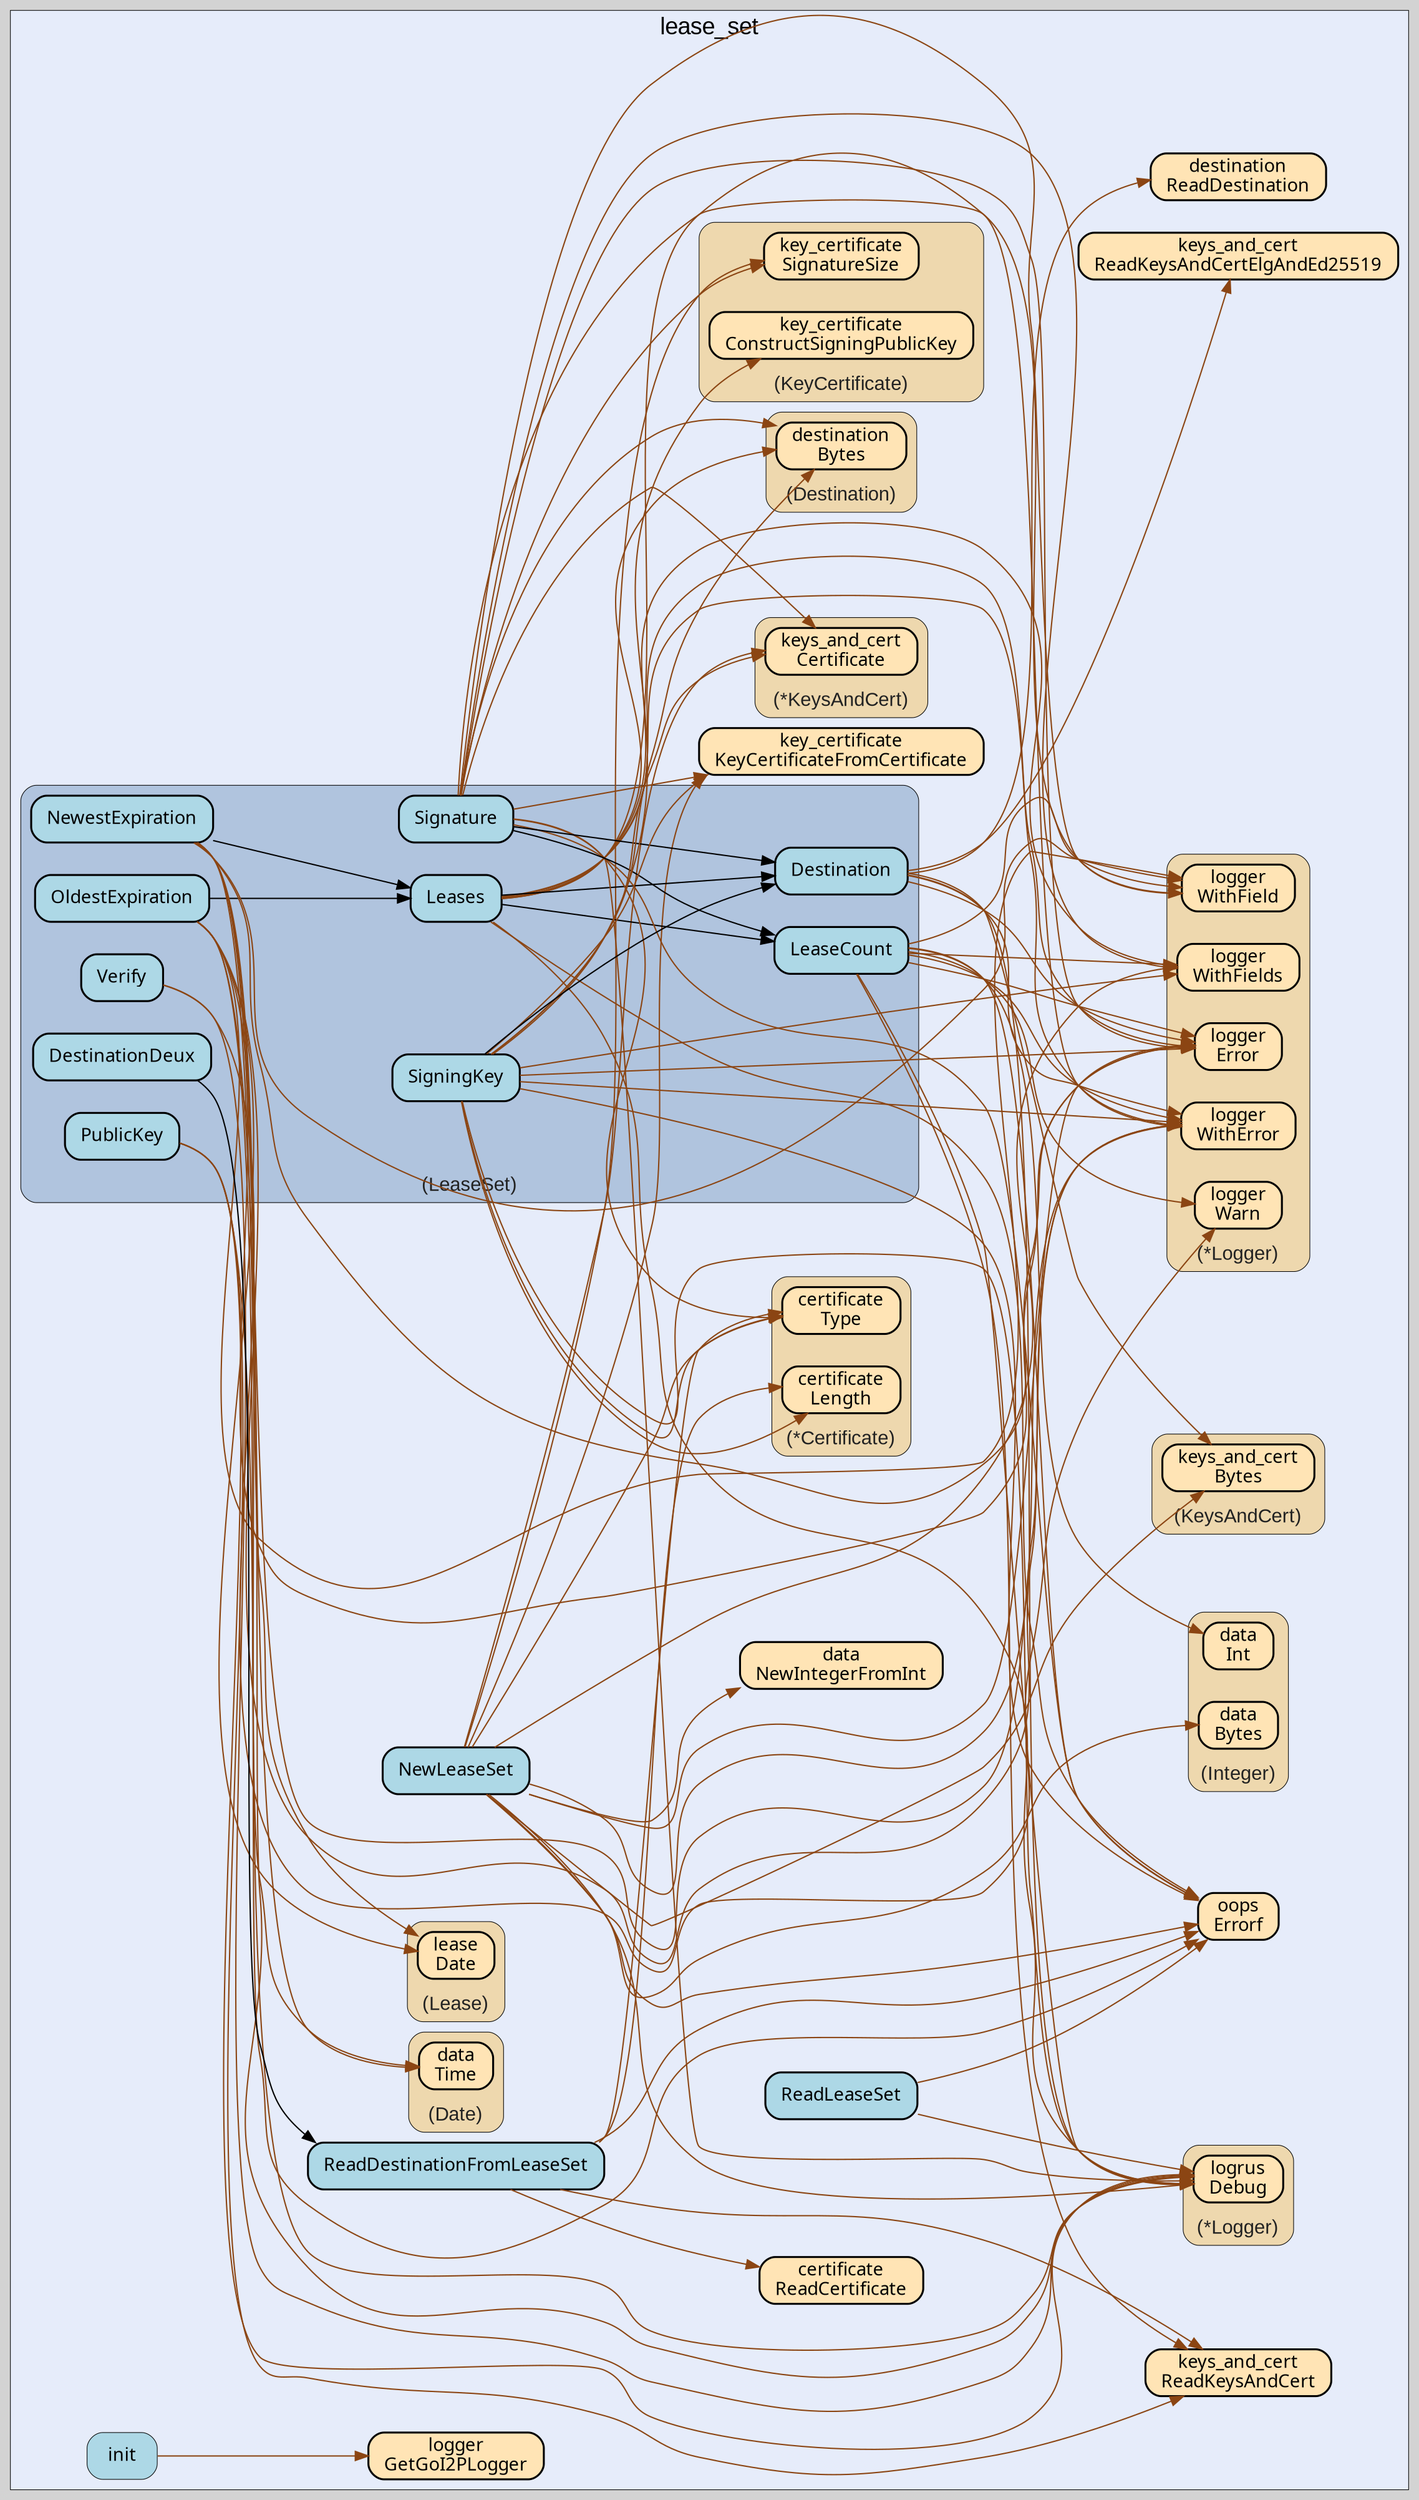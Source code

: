 digraph gocallvis {
    label="";
    labeljust="l";
    fontname="Arial";
    fontsize="14";
    rankdir="LR";
    bgcolor="lightgray";
    style="solid";
    penwidth="0.5";
    pad="0.0";
    nodesep="0.35";

    node [shape="box" style="filled,rounded" fillcolor="honeydew" fontname="Verdana" penwidth="1.0" margin="0.16,0.0"];
    edge [minlen="2"]

    subgraph "cluster_focus" {
        fontsize="18";
bgcolor="#e6ecfa";
label="lease_set";
labelloc="t";
labeljust="c";
        
        "github.com/go-i2p/common/keys_and_cert.ReadKeysAndCertElgAndEd25519" [ fillcolor="moccasin" label="keys_and_cert\nReadKeysAndCertElgAndEd25519" penwidth="1.5" tooltip="github.com/go-i2p/common/keys_and_cert.ReadKeysAndCertElgAndEd25519 | defined in keys_and_cert_struct.go:265" ]
        "github.com/go-i2p/common/destination.ReadDestination" [ penwidth="1.5" tooltip="github.com/go-i2p/common/destination.ReadDestination | defined in destination_struct.go:37" fillcolor="moccasin" label="destination\nReadDestination" ]
        "github.com/go-i2p/common/keys_and_cert.ReadKeysAndCert" [ fillcolor="moccasin" label="keys_and_cert\nReadKeysAndCert" penwidth="1.5" tooltip="github.com/go-i2p/common/keys_and_cert.ReadKeysAndCert | defined in keys_and_cert_struct.go:201" ]
        "github.com/samber/oops.Errorf" [ fillcolor="moccasin" label="oops\nErrorf" penwidth="1.5" tooltip="github.com/samber/oops.Errorf | defined in oops.go:34" ]
        "github.com/go-i2p/common/lease_set.ReadLeaseSet" [ fillcolor="lightblue" label="ReadLeaseSet" penwidth="1.5" tooltip="github.com/go-i2p/common/lease_set.ReadLeaseSet | defined in utils.go:67\nat utils.go:68: calling [(*github.com/sirupsen/logrus.Logger).Debug]\nat utils.go:71: calling [github.com/samber/oops.Errorf]" ]
        "github.com/go-i2p/common/lease_set.ReadDestinationFromLeaseSet" [ penwidth="1.5" tooltip="github.com/go-i2p/common/lease_set.ReadDestinationFromLeaseSet | defined in utils.go:15\nat utils.go:37: calling [(*github.com/go-i2p/common/certificate.Certificate).Type]\nat utils.go:50: calling [github.com/go-i2p/common/keys_and_cert.ReadKeysAndCert]\nat utils.go:27: calling [github.com/go-i2p/common/certificate.ReadCertificate]\nat utils.go:19: calling [github.com/samber/oops.Errorf]\nat utils.go:43: calling [github.com/samber/oops.Errorf]\nat utils.go:33: calling [(*github.com/go-i2p/common/certificate.Certificate).Length]\nat utils.go:38: calling [(*github.com/go-i2p/common/certificate.Certificate).Length]" fillcolor="lightblue" label="ReadDestinationFromLeaseSet" ]
        "github.com/go-i2p/common/certificate.ReadCertificate" [ penwidth="1.5" tooltip="github.com/go-i2p/common/certificate.ReadCertificate | defined in certificate.go:28" fillcolor="moccasin" label="certificate\nReadCertificate" ]
        "github.com/go-i2p/common/key_certificate.KeyCertificateFromCertificate" [ tooltip="github.com/go-i2p/common/key_certificate.KeyCertificateFromCertificate | defined in key_certificate_struct.go:97" fillcolor="moccasin" label="key_certificate\nKeyCertificateFromCertificate" penwidth="1.5" ]
        "github.com/go-i2p/common/lease_set.init" [ fillcolor="lightblue" label="init" penwidth="0.5" tooltip="github.com/go-i2p/common/lease_set.init | defined in .:0\nat lease_set.go:24: calling [github.com/go-i2p/logger.GetGoI2PLogger]" ]
        "github.com/go-i2p/logger.GetGoI2PLogger" [ fillcolor="moccasin" label="logger\nGetGoI2PLogger" penwidth="1.5" tooltip="github.com/go-i2p/logger.GetGoI2PLogger | defined in log.go:120" ]
        "github.com/go-i2p/common/lease_set.NewLeaseSet" [ fillcolor="lightblue" label="NewLeaseSet" penwidth="1.5" tooltip="github.com/go-i2p/common/lease_set.NewLeaseSet | defined in lease_set.go:28\nat lease_set.go:49: calling [(*github.com/go-i2p/common/keys_and_cert.KeysAndCert).Certificate]\nat lease_set.go:52: calling [github.com/go-i2p/common/key_certificate.KeyCertificateFromCertificate]\nat lease_set.go:80: calling [github.com/go-i2p/common/data.NewIntegerFromInt]\nat lease_set.go:54: calling [(*github.com/go-i2p/logger.Logger).Error]\nat lease_set.go:82: calling [(*github.com/go-i2p/logger.Logger).Error]\nat lease_set.go:95: calling [(*github.com/go-i2p/logger.Logger).Error]\nat lease_set.go:101: calling [(*github.com/go-i2p/logger.Logger).Error]\nat lease_set.go:37: calling [(github.com/go-i2p/common/keys_and_cert.KeysAndCert).Bytes]\nat lease_set.go:71: calling [(github.com/go-i2p/common/keys_and_cert.KeysAndCert).Bytes]\nat lease_set.go:109: calling [(github.com/go-i2p/common/keys_and_cert.KeysAndCert).Bytes]\nat lease_set.go:56: calling [(github.com/go-i2p/common/key_certificate.KeyCertificate).SignatureSize]\nat lease_set.go:54: calling [(*github.com/go-i2p/logger.Logger).WithError]\nat lease_set.go:82: calling [(*github.com/go-i2p/logger.Logger).WithError]\nat lease_set.go:95: calling [(*github.com/go-i2p/logger.Logger).WithError]\nat lease_set.go:101: calling [(*github.com/go-i2p/logger.Logger).WithError]\nat lease_set.go:85: calling [(github.com/go-i2p/common/data.Integer).Bytes]\nat lease_set.go:108: calling [(*github.com/go-i2p/logger.Logger).WithFields]\nat lease_set.go:50: calling [(*github.com/go-i2p/common/certificate.Certificate).Type]\nat lease_set.go:38: calling [github.com/samber/oops.Errorf]\nat lease_set.go:42: calling [github.com/samber/oops.Errorf]\nat lease_set.go:46: calling [github.com/samber/oops.Errorf]\nat lease_set.go:58: calling [github.com/samber/oops.Errorf]\nat lease_set.go:64: calling [github.com/samber/oops.Errorf]\nat lease_set.go:35: calling [(*github.com/sirupsen/logrus.Logger).Debug]\nat lease_set.go:114: calling [(*github.com/sirupsen/logrus.Logger).Debug]" ]
        "github.com/go-i2p/common/data.NewIntegerFromInt" [ fillcolor="moccasin" label="data\nNewIntegerFromInt" penwidth="1.5" tooltip="github.com/go-i2p/common/data.NewIntegerFromInt | defined in integer.go:54" ]
        
        subgraph "cluster_*github.com/go-i2p/common/certificate.Certificate" {
        style="rounded,filled";
fillcolor="wheat2";
label="(*Certificate)";
tooltip="type: *github.com/go-i2p/common/certificate.Certificate";
penwidth="0.5";
fontsize="15";
fontcolor="#222222";
labelloc="b";
        
        "(*github.com/go-i2p/common/certificate.Certificate).Length" [ label="certificate\nLength" penwidth="1.5" tooltip="(*github.com/go-i2p/common/certificate.Certificate).Length | defined in certificate_struct.go:168" fillcolor="moccasin" ]
        "(*github.com/go-i2p/common/certificate.Certificate).Type" [ penwidth="1.5" tooltip="(*github.com/go-i2p/common/certificate.Certificate).Type | defined in certificate_struct.go:159" fillcolor="moccasin" label="certificate\nType" ]
        
    }

        subgraph "cluster_*github.com/go-i2p/common/keys_and_cert.KeysAndCert" {
        fillcolor="wheat2";
label="(*KeysAndCert)";
tooltip="type: *github.com/go-i2p/common/keys_and_cert.KeysAndCert";
penwidth="0.5";
fontsize="15";
fontcolor="#222222";
labelloc="b";
style="rounded,filled";
        
        "(*github.com/go-i2p/common/keys_and_cert.KeysAndCert).Certificate" [ fillcolor="moccasin" label="keys_and_cert\nCertificate" penwidth="1.5" tooltip="(*github.com/go-i2p/common/keys_and_cert.KeysAndCert).Certificate | defined in keys_and_cert_struct.go:195" ]
        
    }

        subgraph "cluster_*github.com/go-i2p/logger.Logger" {
        penwidth="0.5";
fontsize="15";
fontcolor="#222222";
labelloc="b";
style="rounded,filled";
fillcolor="wheat2";
label="(*Logger)";
tooltip="type: *github.com/go-i2p/logger.Logger";
        
        "(*github.com/go-i2p/logger.Logger).WithError" [ fillcolor="moccasin" label="logger\nWithError" penwidth="1.5" tooltip="(*github.com/go-i2p/logger.Logger).WithError | defined in log.go:66" ]
        "(*github.com/go-i2p/logger.Logger).Error" [ fillcolor="moccasin" label="logger\nError" penwidth="1.5" tooltip="(*github.com/go-i2p/logger.Logger).Error | defined in log.go:42" ]
        "(*github.com/go-i2p/logger.Logger).WithFields" [ fillcolor="moccasin" label="logger\nWithFields" penwidth="1.5" tooltip="(*github.com/go-i2p/logger.Logger).WithFields | defined in log.go:60" ]
        "(*github.com/go-i2p/logger.Logger).Warn" [ penwidth="1.5" tooltip="(*github.com/go-i2p/logger.Logger).Warn | defined in log.go:30" fillcolor="moccasin" label="logger\nWarn" ]
        "(*github.com/go-i2p/logger.Logger).WithField" [ fillcolor="moccasin" label="logger\nWithField" penwidth="1.5" tooltip="(*github.com/go-i2p/logger.Logger).WithField | defined in log.go:54" ]
        
    }

        subgraph "cluster_*github.com/sirupsen/logrus.Logger" {
        fillcolor="wheat2";
label="(*Logger)";
tooltip="type: *github.com/sirupsen/logrus.Logger";
penwidth="0.5";
fontsize="15";
fontcolor="#222222";
labelloc="b";
style="rounded,filled";
        
        "(*github.com/sirupsen/logrus.Logger).Debug" [ fillcolor="moccasin" label="logrus\nDebug" penwidth="1.5" tooltip="(*github.com/sirupsen/logrus.Logger).Debug | defined in logger.go:221" ]
        
    }

        subgraph "cluster_github.com/go-i2p/common/data.Date" {
        tooltip="type: github.com/go-i2p/common/data.Date";
penwidth="0.5";
fontsize="15";
fontcolor="#222222";
labelloc="b";
style="rounded,filled";
fillcolor="wheat2";
label="(Date)";
        
        "(github.com/go-i2p/common/data.Date).Time" [ fillcolor="moccasin" label="data\nTime" penwidth="1.5" tooltip="(github.com/go-i2p/common/data.Date).Time | defined in date.go:41" ]
        
    }

        subgraph "cluster_github.com/go-i2p/common/data.Integer" {
        fontcolor="#222222";
labelloc="b";
style="rounded,filled";
fillcolor="wheat2";
label="(Integer)";
tooltip="type: github.com/go-i2p/common/data.Integer";
penwidth="0.5";
fontsize="15";
        
        "(github.com/go-i2p/common/data.Integer).Int" [ penwidth="1.5" tooltip="(github.com/go-i2p/common/data.Integer).Int | defined in integer.go:31" fillcolor="moccasin" label="data\nInt" ]
        "(github.com/go-i2p/common/data.Integer).Bytes" [ fillcolor="moccasin" label="data\nBytes" penwidth="1.5" tooltip="(github.com/go-i2p/common/data.Integer).Bytes | defined in integer.go:26" ]
        
    }

        subgraph "cluster_github.com/go-i2p/common/destination.Destination" {
        fontsize="15";
fontcolor="#222222";
labelloc="b";
style="rounded,filled";
fillcolor="wheat2";
label="(Destination)";
tooltip="type: github.com/go-i2p/common/destination.Destination";
penwidth="0.5";
        
        "(github.com/go-i2p/common/destination.Destination).Bytes" [ fillcolor="moccasin" label="destination\nBytes" penwidth="1.5" tooltip="(github.com/go-i2p/common/destination.Destination).Bytes | defined in destination_struct.go:56" ]
        
    }

        subgraph "cluster_github.com/go-i2p/common/key_certificate.KeyCertificate" {
        fontcolor="#222222";
labelloc="b";
style="rounded,filled";
fillcolor="wheat2";
label="(KeyCertificate)";
tooltip="type: github.com/go-i2p/common/key_certificate.KeyCertificate";
penwidth="0.5";
fontsize="15";
        
        "(github.com/go-i2p/common/key_certificate.KeyCertificate).SignatureSize" [ fillcolor="moccasin" label="key_certificate\nSignatureSize" penwidth="1.5" tooltip="(github.com/go-i2p/common/key_certificate.KeyCertificate).SignatureSize | defined in key_certificate_struct.go:322" ]
        "(github.com/go-i2p/common/key_certificate.KeyCertificate).ConstructSigningPublicKey" [ label="key_certificate\nConstructSigningPublicKey" penwidth="1.5" tooltip="(github.com/go-i2p/common/key_certificate.KeyCertificate).ConstructSigningPublicKey | defined in key_certificate_struct.go:237" fillcolor="moccasin" ]
        
    }

        subgraph "cluster_github.com/go-i2p/common/keys_and_cert.KeysAndCert" {
        tooltip="type: github.com/go-i2p/common/keys_and_cert.KeysAndCert";
penwidth="0.5";
fontsize="15";
fontcolor="#222222";
labelloc="b";
style="rounded,filled";
fillcolor="wheat2";
label="(KeysAndCert)";
        
        "(github.com/go-i2p/common/keys_and_cert.KeysAndCert).Bytes" [ fillcolor="moccasin" label="keys_and_cert\nBytes" penwidth="1.5" tooltip="(github.com/go-i2p/common/keys_and_cert.KeysAndCert).Bytes | defined in keys_and_cert_struct.go:146" ]
        
    }

        subgraph "cluster_github.com/go-i2p/common/lease.Lease" {
        fontsize="15";
fontcolor="#222222";
labelloc="b";
style="rounded,filled";
fillcolor="wheat2";
label="(Lease)";
tooltip="type: github.com/go-i2p/common/lease.Lease";
penwidth="0.5";
        
        "(github.com/go-i2p/common/lease.Lease).Date" [ tooltip="(github.com/go-i2p/common/lease.Lease).Date | defined in lease_struct.go:97" fillcolor="moccasin" label="lease\nDate" penwidth="1.5" ]
        
    }

        subgraph "cluster_github.com/go-i2p/common/lease_set.LeaseSet" {
        penwidth="0.5";
label="(LeaseSet)";
tooltip="type: github.com/go-i2p/common/lease_set.LeaseSet";
fontsize="15";
fontcolor="#222222";
labelloc="b";
style="rounded,filled";
fillcolor="lightsteelblue";
        
        "(github.com/go-i2p/common/lease_set.LeaseSet).OldestExpiration" [ fillcolor="lightblue" label="OldestExpiration" penwidth="1.5" tooltip="(github.com/go-i2p/common/lease_set.LeaseSet).OldestExpiration | defined in lease_set.go:412\nat lease_set.go:416: calling [(*github.com/go-i2p/logger.Logger).WithError]\nat lease_set.go:422: calling [(github.com/go-i2p/common/data.Date).Time]\nat lease_set.go:422: calling [(github.com/go-i2p/common/data.Date).Time]\nat lease_set.go:426: calling [(github.com/go-i2p/common/data.Date).Time]\nat lease_set.go:413: calling [(*github.com/sirupsen/logrus.Logger).Debug]\nat lease_set.go:426: calling [(*github.com/sirupsen/logrus.Logger).Debug]\nat lease_set.go:421: calling [(github.com/go-i2p/common/lease.Lease).Date]\nat lease_set.go:426: calling [(*github.com/go-i2p/logger.Logger).WithField]\nat lease_set.go:416: calling [(*github.com/go-i2p/logger.Logger).Error]\nat lease_set.go:414: calling [(github.com/go-i2p/common/lease_set.LeaseSet).Leases]" ]
        "(github.com/go-i2p/common/lease_set.LeaseSet).Leases" [ label="Leases" penwidth="1.5" tooltip="(github.com/go-i2p/common/lease_set.LeaseSet).Leases | defined in lease_set.go:284\nat lease_set.go:288: calling [(*github.com/go-i2p/logger.Logger).WithError]\nat lease_set.go:294: calling [(*github.com/go-i2p/logger.Logger).WithError]\nat lease_set.go:292: calling [(github.com/go-i2p/common/lease_set.LeaseSet).LeaseCount]\nat lease_set.go:308: calling [github.com/samber/oops.Errorf]\nat lease_set.go:285: calling [(*github.com/sirupsen/logrus.Logger).Debug]\nat lease_set.go:315: calling [(*github.com/sirupsen/logrus.Logger).Debug]\nat lease_set.go:288: calling [(*github.com/go-i2p/logger.Logger).Error]\nat lease_set.go:294: calling [(*github.com/go-i2p/logger.Logger).Error]\nat lease_set.go:307: calling [(*github.com/go-i2p/logger.Logger).Error]\nat lease_set.go:315: calling [(*github.com/go-i2p/logger.Logger).WithField]\nat lease_set.go:302: calling [(*github.com/go-i2p/logger.Logger).WithFields]\nat lease_set.go:286: calling [(github.com/go-i2p/common/lease_set.LeaseSet).Destination]\nat lease_set.go:291: calling [(github.com/go-i2p/common/destination.Destination).Bytes]" fillcolor="lightblue" ]
        "(github.com/go-i2p/common/lease_set.LeaseSet).Destination" [ fillcolor="lightblue" label="Destination" penwidth="1.5" tooltip="(github.com/go-i2p/common/lease_set.LeaseSet).Destination | defined in lease_set.go:127\nat lease_set.go:130: calling [(*github.com/go-i2p/logger.Logger).Error]\nat lease_set.go:135: calling [(*github.com/go-i2p/logger.Logger).Error]\nat lease_set.go:133: calling [github.com/go-i2p/common/destination.ReadDestination]\nat lease_set.go:128: calling [github.com/go-i2p/common/keys_and_cert.ReadKeysAndCertElgAndEd25519]\nat lease_set.go:133: calling [(github.com/go-i2p/common/keys_and_cert.KeysAndCert).Bytes]\nat lease_set.go:137: calling [(*github.com/sirupsen/logrus.Logger).Debug]\nat lease_set.go:130: calling [(*github.com/go-i2p/logger.Logger).WithError]\nat lease_set.go:135: calling [(*github.com/go-i2p/logger.Logger).WithError]" ]
        "(github.com/go-i2p/common/lease_set.LeaseSet).LeaseCount" [ penwidth="1.5" tooltip="(github.com/go-i2p/common/lease_set.LeaseSet).LeaseCount | defined in lease_set.go:248\nat lease_set.go:252: calling [(*github.com/go-i2p/logger.Logger).Error]\nat lease_set.go:262: calling [(*github.com/go-i2p/logger.Logger).Error]\nat lease_set.go:250: calling [github.com/go-i2p/common/keys_and_cert.ReadKeysAndCert]\nat lease_set.go:263: calling [github.com/samber/oops.Errorf]\nat lease_set.go:274: calling [github.com/samber/oops.Errorf]\nat lease_set.go:276: calling [(*github.com/go-i2p/logger.Logger).WithField]\nat lease_set.go:273: calling [(*github.com/go-i2p/logger.Logger).Warn]\nat lease_set.go:257: calling [(*github.com/go-i2p/logger.Logger).WithFields]\nat lease_set.go:269: calling [(*github.com/go-i2p/logger.Logger).WithFields]\nat lease_set.go:249: calling [(*github.com/sirupsen/logrus.Logger).Debug]\nat lease_set.go:276: calling [(*github.com/sirupsen/logrus.Logger).Debug]\nat lease_set.go:267: calling [(github.com/go-i2p/common/data.Integer).Int]\nat lease_set.go:252: calling [(*github.com/go-i2p/logger.Logger).WithError]" fillcolor="lightblue" label="LeaseCount" ]
        "(github.com/go-i2p/common/lease_set.LeaseSet).Verify" [ label="Verify" penwidth="1.5" tooltip="(github.com/go-i2p/common/lease_set.LeaseSet).Verify | defined in lease_set.go:369\nat lease_set.go:384: calling [(*github.com/go-i2p/logger.Logger).Warn]\nat lease_set.go:370: calling [(*github.com/sirupsen/logrus.Logger).Debug]" fillcolor="lightblue" ]
        "(github.com/go-i2p/common/lease_set.LeaseSet).NewestExpiration" [ fillcolor="lightblue" label="NewestExpiration" penwidth="1.5" tooltip="(github.com/go-i2p/common/lease_set.LeaseSet).NewestExpiration | defined in lease_set.go:391\nat lease_set.go:395: calling [(*github.com/go-i2p/logger.Logger).WithError]\nat lease_set.go:395: calling [(*github.com/go-i2p/logger.Logger).Error]\nat lease_set.go:401: calling [(github.com/go-i2p/common/data.Date).Time]\nat lease_set.go:401: calling [(github.com/go-i2p/common/data.Date).Time]\nat lease_set.go:405: calling [(github.com/go-i2p/common/data.Date).Time]\nat lease_set.go:405: calling [(*github.com/go-i2p/logger.Logger).WithField]\nat lease_set.go:392: calling [(*github.com/sirupsen/logrus.Logger).Debug]\nat lease_set.go:405: calling [(*github.com/sirupsen/logrus.Logger).Debug]\nat lease_set.go:393: calling [(github.com/go-i2p/common/lease_set.LeaseSet).Leases]\nat lease_set.go:400: calling [(github.com/go-i2p/common/lease.Lease).Date]" ]
        "(github.com/go-i2p/common/lease_set.LeaseSet).Signature" [ fillcolor="lightblue" label="Signature" penwidth="1.5" tooltip="(github.com/go-i2p/common/lease_set.LeaseSet).Signature | defined in lease_set.go:322\nat lease_set.go:363: calling [(*github.com/go-i2p/logger.Logger).WithField]\nat lease_set.go:339: calling [(*github.com/go-i2p/common/keys_and_cert.KeysAndCert).Certificate]\nat lease_set.go:326: calling [(*github.com/go-i2p/logger.Logger).WithError]\nat lease_set.go:331: calling [(*github.com/go-i2p/logger.Logger).WithError]\nat lease_set.go:345: calling [(*github.com/go-i2p/logger.Logger).WithError]\nat lease_set.go:329: calling [(github.com/go-i2p/common/lease_set.LeaseSet).LeaseCount]\nat lease_set.go:340: calling [(*github.com/go-i2p/common/certificate.Certificate).Type]\nat lease_set.go:343: calling [github.com/go-i2p/common/key_certificate.KeyCertificateFromCertificate]\nat lease_set.go:326: calling [(*github.com/go-i2p/logger.Logger).Error]\nat lease_set.go:331: calling [(*github.com/go-i2p/logger.Logger).Error]\nat lease_set.go:345: calling [(*github.com/go-i2p/logger.Logger).Error]\nat lease_set.go:358: calling [(*github.com/go-i2p/logger.Logger).Error]\nat lease_set.go:347: calling [(github.com/go-i2p/common/key_certificate.KeyCertificate).SignatureSize]\nat lease_set.go:353: calling [(*github.com/go-i2p/logger.Logger).WithFields]\nat lease_set.go:359: calling [github.com/samber/oops.Errorf]\nat lease_set.go:334: calling [(github.com/go-i2p/common/destination.Destination).Bytes]\nat lease_set.go:324: calling [(github.com/go-i2p/common/lease_set.LeaseSet).Destination]\nat lease_set.go:323: calling [(*github.com/sirupsen/logrus.Logger).Debug]\nat lease_set.go:363: calling [(*github.com/sirupsen/logrus.Logger).Debug]" ]
        "(github.com/go-i2p/common/lease_set.LeaseSet).PublicKey" [ fillcolor="lightblue" label="PublicKey" penwidth="1.5" tooltip="(github.com/go-i2p/common/lease_set.LeaseSet).PublicKey | defined in lease_set.go:166\nat lease_set.go:170: calling [github.com/samber/oops.Errorf]\nat lease_set.go:167: calling [github.com/go-i2p/common/keys_and_cert.ReadKeysAndCert]\nat lease_set.go:175: calling [(*github.com/sirupsen/logrus.Logger).Debug]" ]
        "(github.com/go-i2p/common/lease_set.LeaseSet).DestinationDeux" [ fillcolor="lightblue" label="DestinationDeux" penwidth="1.5" tooltip="(github.com/go-i2p/common/lease_set.LeaseSet).DestinationDeux | defined in lease_set.go:144\nat lease_set.go:150: calling [github.com/go-i2p/common/lease_set.ReadDestinationFromLeaseSet]" ]
        "(github.com/go-i2p/common/lease_set.LeaseSet).SigningKey" [ penwidth="1.5" tooltip="(github.com/go-i2p/common/lease_set.LeaseSet).SigningKey | defined in lease_set.go:182\nat lease_set.go:184: calling [(github.com/go-i2p/common/lease_set.LeaseSet).Destination]\nat lease_set.go:190: calling [(*github.com/go-i2p/common/keys_and_cert.KeysAndCert).Certificate]\nat lease_set.go:216: calling [(*github.com/go-i2p/common/certificate.Certificate).Type]\nat lease_set.go:191: calling [(*github.com/go-i2p/common/certificate.Certificate).Length]\nat lease_set.go:186: calling [(*github.com/go-i2p/logger.Logger).Error]\nat lease_set.go:193: calling [(*github.com/go-i2p/logger.Logger).Error]\nat lease_set.go:203: calling [(*github.com/go-i2p/logger.Logger).Error]\nat lease_set.go:223: calling [(*github.com/go-i2p/logger.Logger).Error]\nat lease_set.go:229: calling [(*github.com/go-i2p/logger.Logger).Error]\nat lease_set.go:225: calling [(github.com/go-i2p/common/key_certificate.KeyCertificate).ConstructSigningPublicKey]\nat lease_set.go:204: calling [github.com/samber/oops.Errorf]\nat lease_set.go:189: calling [(github.com/go-i2p/common/destination.Destination).Bytes]\nat lease_set.go:221: calling [github.com/go-i2p/common/key_certificate.KeyCertificateFromCertificate]\nat lease_set.go:198: calling [(*github.com/go-i2p/logger.Logger).WithFields]\nat lease_set.go:183: calling [(*github.com/sirupsen/logrus.Logger).Debug]\nat lease_set.go:213: calling [(*github.com/sirupsen/logrus.Logger).Debug]\nat lease_set.go:239: calling [(*github.com/sirupsen/logrus.Logger).Debug]\nat lease_set.go:231: calling [(*github.com/sirupsen/logrus.Logger).Debug]\nat lease_set.go:186: calling [(*github.com/go-i2p/logger.Logger).WithError]\nat lease_set.go:193: calling [(*github.com/go-i2p/logger.Logger).WithError]\nat lease_set.go:223: calling [(*github.com/go-i2p/logger.Logger).WithError]\nat lease_set.go:229: calling [(*github.com/go-i2p/logger.Logger).WithError]" fillcolor="lightblue" label="SigningKey" ]
        
    }

    }

    "(github.com/go-i2p/common/lease_set.LeaseSet).OldestExpiration" -> "(*github.com/go-i2p/logger.Logger).WithError" [ color="saddlebrown" tooltip="at lease_set.go:416: calling [(*github.com/go-i2p/logger.Logger).WithError]" ]
    "(github.com/go-i2p/common/lease_set.LeaseSet).OldestExpiration" -> "(github.com/go-i2p/common/data.Date).Time" [ color="saddlebrown" tooltip="at lease_set.go:422: calling [(github.com/go-i2p/common/data.Date).Time]\nat lease_set.go:422: calling [(github.com/go-i2p/common/data.Date).Time]\nat lease_set.go:426: calling [(github.com/go-i2p/common/data.Date).Time]" ]
    "(github.com/go-i2p/common/lease_set.LeaseSet).SigningKey" -> "(github.com/go-i2p/common/lease_set.LeaseSet).Destination" [ tooltip="at lease_set.go:184: calling [(github.com/go-i2p/common/lease_set.LeaseSet).Destination]" ]
    "github.com/go-i2p/common/lease_set.NewLeaseSet" -> "(*github.com/go-i2p/common/keys_and_cert.KeysAndCert).Certificate" [ color="saddlebrown" tooltip="at lease_set.go:49: calling [(*github.com/go-i2p/common/keys_and_cert.KeysAndCert).Certificate]" ]
    "(github.com/go-i2p/common/lease_set.LeaseSet).Signature" -> "(*github.com/go-i2p/logger.Logger).WithField" [ color="saddlebrown" tooltip="at lease_set.go:363: calling [(*github.com/go-i2p/logger.Logger).WithField]" ]
    "(github.com/go-i2p/common/lease_set.LeaseSet).SigningKey" -> "(*github.com/go-i2p/common/keys_and_cert.KeysAndCert).Certificate" [ color="saddlebrown" tooltip="at lease_set.go:190: calling [(*github.com/go-i2p/common/keys_and_cert.KeysAndCert).Certificate]" ]
    "(github.com/go-i2p/common/lease_set.LeaseSet).SigningKey" -> "(*github.com/go-i2p/common/certificate.Certificate).Type" [ color="saddlebrown" tooltip="at lease_set.go:216: calling [(*github.com/go-i2p/common/certificate.Certificate).Type]" ]
    "github.com/go-i2p/common/lease_set.NewLeaseSet" -> "github.com/go-i2p/common/key_certificate.KeyCertificateFromCertificate" [ color="saddlebrown" tooltip="at lease_set.go:52: calling [github.com/go-i2p/common/key_certificate.KeyCertificateFromCertificate]" ]
    "(github.com/go-i2p/common/lease_set.LeaseSet).OldestExpiration" -> "(*github.com/sirupsen/logrus.Logger).Debug" [ color="saddlebrown" tooltip="at lease_set.go:413: calling [(*github.com/sirupsen/logrus.Logger).Debug]\nat lease_set.go:426: calling [(*github.com/sirupsen/logrus.Logger).Debug]" ]
    "(github.com/go-i2p/common/lease_set.LeaseSet).Destination" -> "(*github.com/go-i2p/logger.Logger).Error" [ color="saddlebrown" tooltip="at lease_set.go:130: calling [(*github.com/go-i2p/logger.Logger).Error]\nat lease_set.go:135: calling [(*github.com/go-i2p/logger.Logger).Error]" ]
    "(github.com/go-i2p/common/lease_set.LeaseSet).Leases" -> "(*github.com/go-i2p/logger.Logger).WithError" [ color="saddlebrown" tooltip="at lease_set.go:288: calling [(*github.com/go-i2p/logger.Logger).WithError]\nat lease_set.go:294: calling [(*github.com/go-i2p/logger.Logger).WithError]" ]
    "(github.com/go-i2p/common/lease_set.LeaseSet).LeaseCount" -> "(*github.com/go-i2p/logger.Logger).Error" [ color="saddlebrown" tooltip="at lease_set.go:252: calling [(*github.com/go-i2p/logger.Logger).Error]\nat lease_set.go:262: calling [(*github.com/go-i2p/logger.Logger).Error]" ]
    "(github.com/go-i2p/common/lease_set.LeaseSet).NewestExpiration" -> "(*github.com/go-i2p/logger.Logger).WithError" [ color="saddlebrown" tooltip="at lease_set.go:395: calling [(*github.com/go-i2p/logger.Logger).WithError]" ]
    "(github.com/go-i2p/common/lease_set.LeaseSet).SigningKey" -> "(*github.com/go-i2p/common/certificate.Certificate).Length" [ color="saddlebrown" tooltip="at lease_set.go:191: calling [(*github.com/go-i2p/common/certificate.Certificate).Length]" ]
    "github.com/go-i2p/common/lease_set.NewLeaseSet" -> "github.com/go-i2p/common/data.NewIntegerFromInt" [ color="saddlebrown" tooltip="at lease_set.go:80: calling [github.com/go-i2p/common/data.NewIntegerFromInt]" ]
    "(github.com/go-i2p/common/lease_set.LeaseSet).Signature" -> "(*github.com/go-i2p/common/keys_and_cert.KeysAndCert).Certificate" [ tooltip="at lease_set.go:339: calling [(*github.com/go-i2p/common/keys_and_cert.KeysAndCert).Certificate]" color="saddlebrown" ]
    "(github.com/go-i2p/common/lease_set.LeaseSet).Leases" -> "(github.com/go-i2p/common/lease_set.LeaseSet).LeaseCount" [ tooltip="at lease_set.go:292: calling [(github.com/go-i2p/common/lease_set.LeaseSet).LeaseCount]" ]
    "github.com/go-i2p/common/lease_set.ReadDestinationFromLeaseSet" -> "(*github.com/go-i2p/common/certificate.Certificate).Type" [ tooltip="at utils.go:37: calling [(*github.com/go-i2p/common/certificate.Certificate).Type]" color="saddlebrown" ]
    "(github.com/go-i2p/common/lease_set.LeaseSet).NewestExpiration" -> "(*github.com/go-i2p/logger.Logger).Error" [ color="saddlebrown" tooltip="at lease_set.go:395: calling [(*github.com/go-i2p/logger.Logger).Error]" ]
    "github.com/go-i2p/common/lease_set.NewLeaseSet" -> "(*github.com/go-i2p/logger.Logger).Error" [ color="saddlebrown" tooltip="at lease_set.go:54: calling [(*github.com/go-i2p/logger.Logger).Error]\nat lease_set.go:82: calling [(*github.com/go-i2p/logger.Logger).Error]\nat lease_set.go:95: calling [(*github.com/go-i2p/logger.Logger).Error]\nat lease_set.go:101: calling [(*github.com/go-i2p/logger.Logger).Error]" ]
    "(github.com/go-i2p/common/lease_set.LeaseSet).NewestExpiration" -> "(github.com/go-i2p/common/data.Date).Time" [ color="saddlebrown" tooltip="at lease_set.go:401: calling [(github.com/go-i2p/common/data.Date).Time]\nat lease_set.go:401: calling [(github.com/go-i2p/common/data.Date).Time]\nat lease_set.go:405: calling [(github.com/go-i2p/common/data.Date).Time]" ]
    "(github.com/go-i2p/common/lease_set.LeaseSet).Signature" -> "(*github.com/go-i2p/logger.Logger).WithError" [ color="saddlebrown" tooltip="at lease_set.go:326: calling [(*github.com/go-i2p/logger.Logger).WithError]\nat lease_set.go:331: calling [(*github.com/go-i2p/logger.Logger).WithError]\nat lease_set.go:345: calling [(*github.com/go-i2p/logger.Logger).WithError]" ]
    "(github.com/go-i2p/common/lease_set.LeaseSet).Destination" -> "github.com/go-i2p/common/destination.ReadDestination" [ color="saddlebrown" tooltip="at lease_set.go:133: calling [github.com/go-i2p/common/destination.ReadDestination]" ]
    "(github.com/go-i2p/common/lease_set.LeaseSet).OldestExpiration" -> "(github.com/go-i2p/common/lease.Lease).Date" [ tooltip="at lease_set.go:421: calling [(github.com/go-i2p/common/lease.Lease).Date]" color="saddlebrown" ]
    "github.com/go-i2p/common/lease_set.ReadDestinationFromLeaseSet" -> "github.com/go-i2p/common/keys_and_cert.ReadKeysAndCert" [ color="saddlebrown" tooltip="at utils.go:50: calling [github.com/go-i2p/common/keys_and_cert.ReadKeysAndCert]" ]
    "(github.com/go-i2p/common/lease_set.LeaseSet).LeaseCount" -> "github.com/go-i2p/common/keys_and_cert.ReadKeysAndCert" [ color="saddlebrown" tooltip="at lease_set.go:250: calling [github.com/go-i2p/common/keys_and_cert.ReadKeysAndCert]" ]
    "(github.com/go-i2p/common/lease_set.LeaseSet).Leases" -> "github.com/samber/oops.Errorf" [ color="saddlebrown" tooltip="at lease_set.go:308: calling [github.com/samber/oops.Errorf]" ]
    "github.com/go-i2p/common/lease_set.ReadDestinationFromLeaseSet" -> "github.com/go-i2p/common/certificate.ReadCertificate" [ color="saddlebrown" tooltip="at utils.go:27: calling [github.com/go-i2p/common/certificate.ReadCertificate]" ]
    "(github.com/go-i2p/common/lease_set.LeaseSet).SigningKey" -> "(*github.com/go-i2p/logger.Logger).Error" [ tooltip="at lease_set.go:186: calling [(*github.com/go-i2p/logger.Logger).Error]\nat lease_set.go:193: calling [(*github.com/go-i2p/logger.Logger).Error]\nat lease_set.go:203: calling [(*github.com/go-i2p/logger.Logger).Error]\nat lease_set.go:223: calling [(*github.com/go-i2p/logger.Logger).Error]\nat lease_set.go:229: calling [(*github.com/go-i2p/logger.Logger).Error]" color="saddlebrown" ]
    "github.com/go-i2p/common/lease_set.NewLeaseSet" -> "(github.com/go-i2p/common/keys_and_cert.KeysAndCert).Bytes" [ tooltip="at lease_set.go:37: calling [(github.com/go-i2p/common/keys_and_cert.KeysAndCert).Bytes]\nat lease_set.go:71: calling [(github.com/go-i2p/common/keys_and_cert.KeysAndCert).Bytes]\nat lease_set.go:109: calling [(github.com/go-i2p/common/keys_and_cert.KeysAndCert).Bytes]" color="saddlebrown" ]
    "github.com/go-i2p/common/lease_set.NewLeaseSet" -> "(github.com/go-i2p/common/key_certificate.KeyCertificate).SignatureSize" [ color="saddlebrown" tooltip="at lease_set.go:56: calling [(github.com/go-i2p/common/key_certificate.KeyCertificate).SignatureSize]" ]
    "(github.com/go-i2p/common/lease_set.LeaseSet).LeaseCount" -> "github.com/samber/oops.Errorf" [ color="saddlebrown" tooltip="at lease_set.go:263: calling [github.com/samber/oops.Errorf]\nat lease_set.go:274: calling [github.com/samber/oops.Errorf]" ]
    "(github.com/go-i2p/common/lease_set.LeaseSet).OldestExpiration" -> "(*github.com/go-i2p/logger.Logger).WithField" [ color="saddlebrown" tooltip="at lease_set.go:426: calling [(*github.com/go-i2p/logger.Logger).WithField]" ]
    "(github.com/go-i2p/common/lease_set.LeaseSet).SigningKey" -> "(github.com/go-i2p/common/key_certificate.KeyCertificate).ConstructSigningPublicKey" [ tooltip="at lease_set.go:225: calling [(github.com/go-i2p/common/key_certificate.KeyCertificate).ConstructSigningPublicKey]" color="saddlebrown" ]
    "(github.com/go-i2p/common/lease_set.LeaseSet).Leases" -> "(*github.com/sirupsen/logrus.Logger).Debug" [ color="saddlebrown" tooltip="at lease_set.go:285: calling [(*github.com/sirupsen/logrus.Logger).Debug]\nat lease_set.go:315: calling [(*github.com/sirupsen/logrus.Logger).Debug]" ]
    "(github.com/go-i2p/common/lease_set.LeaseSet).LeaseCount" -> "(*github.com/go-i2p/logger.Logger).WithField" [ color="saddlebrown" tooltip="at lease_set.go:276: calling [(*github.com/go-i2p/logger.Logger).WithField]" ]
    "(github.com/go-i2p/common/lease_set.LeaseSet).Signature" -> "(github.com/go-i2p/common/lease_set.LeaseSet).LeaseCount" [ tooltip="at lease_set.go:329: calling [(github.com/go-i2p/common/lease_set.LeaseSet).LeaseCount]" ]
    "(github.com/go-i2p/common/lease_set.LeaseSet).Signature" -> "(*github.com/go-i2p/common/certificate.Certificate).Type" [ color="saddlebrown" tooltip="at lease_set.go:340: calling [(*github.com/go-i2p/common/certificate.Certificate).Type]" ]
    "(github.com/go-i2p/common/lease_set.LeaseSet).Signature" -> "github.com/go-i2p/common/key_certificate.KeyCertificateFromCertificate" [ color="saddlebrown" tooltip="at lease_set.go:343: calling [github.com/go-i2p/common/key_certificate.KeyCertificateFromCertificate]" ]
    "(github.com/go-i2p/common/lease_set.LeaseSet).SigningKey" -> "github.com/samber/oops.Errorf" [ color="saddlebrown" tooltip="at lease_set.go:204: calling [github.com/samber/oops.Errorf]" ]
    "(github.com/go-i2p/common/lease_set.LeaseSet).Destination" -> "github.com/go-i2p/common/keys_and_cert.ReadKeysAndCertElgAndEd25519" [ color="saddlebrown" tooltip="at lease_set.go:128: calling [github.com/go-i2p/common/keys_and_cert.ReadKeysAndCertElgAndEd25519]" ]
    "(github.com/go-i2p/common/lease_set.LeaseSet).NewestExpiration" -> "(*github.com/go-i2p/logger.Logger).WithField" [ color="saddlebrown" tooltip="at lease_set.go:405: calling [(*github.com/go-i2p/logger.Logger).WithField]" ]
    "(github.com/go-i2p/common/lease_set.LeaseSet).Signature" -> "(*github.com/go-i2p/logger.Logger).Error" [ color="saddlebrown" tooltip="at lease_set.go:326: calling [(*github.com/go-i2p/logger.Logger).Error]\nat lease_set.go:331: calling [(*github.com/go-i2p/logger.Logger).Error]\nat lease_set.go:345: calling [(*github.com/go-i2p/logger.Logger).Error]\nat lease_set.go:358: calling [(*github.com/go-i2p/logger.Logger).Error]" ]
    "(github.com/go-i2p/common/lease_set.LeaseSet).Signature" -> "(github.com/go-i2p/common/key_certificate.KeyCertificate).SignatureSize" [ color="saddlebrown" tooltip="at lease_set.go:347: calling [(github.com/go-i2p/common/key_certificate.KeyCertificate).SignatureSize]" ]
    "(github.com/go-i2p/common/lease_set.LeaseSet).PublicKey" -> "github.com/samber/oops.Errorf" [ color="saddlebrown" tooltip="at lease_set.go:170: calling [github.com/samber/oops.Errorf]" ]
    "github.com/go-i2p/common/lease_set.NewLeaseSet" -> "(*github.com/go-i2p/logger.Logger).WithError" [ color="saddlebrown" tooltip="at lease_set.go:54: calling [(*github.com/go-i2p/logger.Logger).WithError]\nat lease_set.go:82: calling [(*github.com/go-i2p/logger.Logger).WithError]\nat lease_set.go:95: calling [(*github.com/go-i2p/logger.Logger).WithError]\nat lease_set.go:101: calling [(*github.com/go-i2p/logger.Logger).WithError]" ]
    "github.com/go-i2p/common/lease_set.NewLeaseSet" -> "(github.com/go-i2p/common/data.Integer).Bytes" [ color="saddlebrown" tooltip="at lease_set.go:85: calling [(github.com/go-i2p/common/data.Integer).Bytes]" ]
    "github.com/go-i2p/common/lease_set.NewLeaseSet" -> "(*github.com/go-i2p/logger.Logger).WithFields" [ tooltip="at lease_set.go:108: calling [(*github.com/go-i2p/logger.Logger).WithFields]" color="saddlebrown" ]
    "(github.com/go-i2p/common/lease_set.LeaseSet).LeaseCount" -> "(*github.com/go-i2p/logger.Logger).Warn" [ tooltip="at lease_set.go:273: calling [(*github.com/go-i2p/logger.Logger).Warn]" color="saddlebrown" ]
    "(github.com/go-i2p/common/lease_set.LeaseSet).Signature" -> "(*github.com/go-i2p/logger.Logger).WithFields" [ color="saddlebrown" tooltip="at lease_set.go:353: calling [(*github.com/go-i2p/logger.Logger).WithFields]" ]
    "(github.com/go-i2p/common/lease_set.LeaseSet).PublicKey" -> "github.com/go-i2p/common/keys_and_cert.ReadKeysAndCert" [ color="saddlebrown" tooltip="at lease_set.go:167: calling [github.com/go-i2p/common/keys_and_cert.ReadKeysAndCert]" ]
    "(github.com/go-i2p/common/lease_set.LeaseSet).SigningKey" -> "(github.com/go-i2p/common/destination.Destination).Bytes" [ color="saddlebrown" tooltip="at lease_set.go:189: calling [(github.com/go-i2p/common/destination.Destination).Bytes]" ]
    "(github.com/go-i2p/common/lease_set.LeaseSet).Destination" -> "(github.com/go-i2p/common/keys_and_cert.KeysAndCert).Bytes" [ color="saddlebrown" tooltip="at lease_set.go:133: calling [(github.com/go-i2p/common/keys_and_cert.KeysAndCert).Bytes]" ]
    "(github.com/go-i2p/common/lease_set.LeaseSet).Leases" -> "(*github.com/go-i2p/logger.Logger).Error" [ color="saddlebrown" tooltip="at lease_set.go:288: calling [(*github.com/go-i2p/logger.Logger).Error]\nat lease_set.go:294: calling [(*github.com/go-i2p/logger.Logger).Error]\nat lease_set.go:307: calling [(*github.com/go-i2p/logger.Logger).Error]" ]
    "(github.com/go-i2p/common/lease_set.LeaseSet).LeaseCount" -> "(*github.com/go-i2p/logger.Logger).WithFields" [ color="saddlebrown" tooltip="at lease_set.go:257: calling [(*github.com/go-i2p/logger.Logger).WithFields]\nat lease_set.go:269: calling [(*github.com/go-i2p/logger.Logger).WithFields]" ]
    "(github.com/go-i2p/common/lease_set.LeaseSet).Leases" -> "(*github.com/go-i2p/logger.Logger).WithField" [ color="saddlebrown" tooltip="at lease_set.go:315: calling [(*github.com/go-i2p/logger.Logger).WithField]" ]
    "(github.com/go-i2p/common/lease_set.LeaseSet).Leases" -> "(*github.com/go-i2p/logger.Logger).WithFields" [ color="saddlebrown" tooltip="at lease_set.go:302: calling [(*github.com/go-i2p/logger.Logger).WithFields]" ]
    "github.com/go-i2p/common/lease_set.ReadDestinationFromLeaseSet" -> "github.com/samber/oops.Errorf" [ color="saddlebrown" tooltip="at utils.go:19: calling [github.com/samber/oops.Errorf]\nat utils.go:43: calling [github.com/samber/oops.Errorf]" ]
    "github.com/go-i2p/common/lease_set.ReadDestinationFromLeaseSet" -> "(*github.com/go-i2p/common/certificate.Certificate).Length" [ color="saddlebrown" tooltip="at utils.go:33: calling [(*github.com/go-i2p/common/certificate.Certificate).Length]\nat utils.go:38: calling [(*github.com/go-i2p/common/certificate.Certificate).Length]" ]
    "(github.com/go-i2p/common/lease_set.LeaseSet).NewestExpiration" -> "(*github.com/sirupsen/logrus.Logger).Debug" [ color="saddlebrown" tooltip="at lease_set.go:392: calling [(*github.com/sirupsen/logrus.Logger).Debug]\nat lease_set.go:405: calling [(*github.com/sirupsen/logrus.Logger).Debug]" ]
    "(github.com/go-i2p/common/lease_set.LeaseSet).Leases" -> "(github.com/go-i2p/common/lease_set.LeaseSet).Destination" [ tooltip="at lease_set.go:286: calling [(github.com/go-i2p/common/lease_set.LeaseSet).Destination]" ]
    "(github.com/go-i2p/common/lease_set.LeaseSet).LeaseCount" -> "(*github.com/sirupsen/logrus.Logger).Debug" [ color="saddlebrown" tooltip="at lease_set.go:249: calling [(*github.com/sirupsen/logrus.Logger).Debug]\nat lease_set.go:276: calling [(*github.com/sirupsen/logrus.Logger).Debug]" ]
    "(github.com/go-i2p/common/lease_set.LeaseSet).OldestExpiration" -> "(*github.com/go-i2p/logger.Logger).Error" [ color="saddlebrown" tooltip="at lease_set.go:416: calling [(*github.com/go-i2p/logger.Logger).Error]" ]
    "(github.com/go-i2p/common/lease_set.LeaseSet).NewestExpiration" -> "(github.com/go-i2p/common/lease_set.LeaseSet).Leases" [ tooltip="at lease_set.go:393: calling [(github.com/go-i2p/common/lease_set.LeaseSet).Leases]" ]
    "(github.com/go-i2p/common/lease_set.LeaseSet).NewestExpiration" -> "(github.com/go-i2p/common/lease.Lease).Date" [ color="saddlebrown" tooltip="at lease_set.go:400: calling [(github.com/go-i2p/common/lease.Lease).Date]" ]
    "(github.com/go-i2p/common/lease_set.LeaseSet).Signature" -> "github.com/samber/oops.Errorf" [ tooltip="at lease_set.go:359: calling [github.com/samber/oops.Errorf]" color="saddlebrown" ]
    "(github.com/go-i2p/common/lease_set.LeaseSet).PublicKey" -> "(*github.com/sirupsen/logrus.Logger).Debug" [ color="saddlebrown" tooltip="at lease_set.go:175: calling [(*github.com/sirupsen/logrus.Logger).Debug]" ]
    "(github.com/go-i2p/common/lease_set.LeaseSet).DestinationDeux" -> "github.com/go-i2p/common/lease_set.ReadDestinationFromLeaseSet" [ tooltip="at lease_set.go:150: calling [github.com/go-i2p/common/lease_set.ReadDestinationFromLeaseSet]" ]
    "(github.com/go-i2p/common/lease_set.LeaseSet).Signature" -> "(github.com/go-i2p/common/destination.Destination).Bytes" [ color="saddlebrown" tooltip="at lease_set.go:334: calling [(github.com/go-i2p/common/destination.Destination).Bytes]" ]
    "(github.com/go-i2p/common/lease_set.LeaseSet).Destination" -> "(*github.com/sirupsen/logrus.Logger).Debug" [ color="saddlebrown" tooltip="at lease_set.go:137: calling [(*github.com/sirupsen/logrus.Logger).Debug]" ]
    "(github.com/go-i2p/common/lease_set.LeaseSet).LeaseCount" -> "(github.com/go-i2p/common/data.Integer).Int" [ color="saddlebrown" tooltip="at lease_set.go:267: calling [(github.com/go-i2p/common/data.Integer).Int]" ]
    "(github.com/go-i2p/common/lease_set.LeaseSet).Verify" -> "(*github.com/go-i2p/logger.Logger).Warn" [ color="saddlebrown" tooltip="at lease_set.go:384: calling [(*github.com/go-i2p/logger.Logger).Warn]" ]
    "(github.com/go-i2p/common/lease_set.LeaseSet).SigningKey" -> "github.com/go-i2p/common/key_certificate.KeyCertificateFromCertificate" [ color="saddlebrown" tooltip="at lease_set.go:221: calling [github.com/go-i2p/common/key_certificate.KeyCertificateFromCertificate]" ]
    "github.com/go-i2p/common/lease_set.NewLeaseSet" -> "(*github.com/go-i2p/common/certificate.Certificate).Type" [ color="saddlebrown" tooltip="at lease_set.go:50: calling [(*github.com/go-i2p/common/certificate.Certificate).Type]" ]
    "(github.com/go-i2p/common/lease_set.LeaseSet).Signature" -> "(github.com/go-i2p/common/lease_set.LeaseSet).Destination" [ tooltip="at lease_set.go:324: calling [(github.com/go-i2p/common/lease_set.LeaseSet).Destination]" ]
    "(github.com/go-i2p/common/lease_set.LeaseSet).LeaseCount" -> "(*github.com/go-i2p/logger.Logger).WithError" [ color="saddlebrown" tooltip="at lease_set.go:252: calling [(*github.com/go-i2p/logger.Logger).WithError]" ]
    "github.com/go-i2p/common/lease_set.ReadLeaseSet" -> "(*github.com/sirupsen/logrus.Logger).Debug" [ color="saddlebrown" tooltip="at utils.go:68: calling [(*github.com/sirupsen/logrus.Logger).Debug]" ]
    "github.com/go-i2p/common/lease_set.ReadLeaseSet" -> "github.com/samber/oops.Errorf" [ color="saddlebrown" tooltip="at utils.go:71: calling [github.com/samber/oops.Errorf]" ]
    "(github.com/go-i2p/common/lease_set.LeaseSet).Verify" -> "(*github.com/sirupsen/logrus.Logger).Debug" [ color="saddlebrown" tooltip="at lease_set.go:370: calling [(*github.com/sirupsen/logrus.Logger).Debug]" ]
    "(github.com/go-i2p/common/lease_set.LeaseSet).Signature" -> "(*github.com/sirupsen/logrus.Logger).Debug" [ color="saddlebrown" tooltip="at lease_set.go:323: calling [(*github.com/sirupsen/logrus.Logger).Debug]\nat lease_set.go:363: calling [(*github.com/sirupsen/logrus.Logger).Debug]" ]
    "(github.com/go-i2p/common/lease_set.LeaseSet).SigningKey" -> "(*github.com/go-i2p/logger.Logger).WithFields" [ color="saddlebrown" tooltip="at lease_set.go:198: calling [(*github.com/go-i2p/logger.Logger).WithFields]" ]
    "github.com/go-i2p/common/lease_set.NewLeaseSet" -> "github.com/samber/oops.Errorf" [ color="saddlebrown" tooltip="at lease_set.go:38: calling [github.com/samber/oops.Errorf]\nat lease_set.go:42: calling [github.com/samber/oops.Errorf]\nat lease_set.go:46: calling [github.com/samber/oops.Errorf]\nat lease_set.go:58: calling [github.com/samber/oops.Errorf]\nat lease_set.go:64: calling [github.com/samber/oops.Errorf]" ]
    "(github.com/go-i2p/common/lease_set.LeaseSet).OldestExpiration" -> "(github.com/go-i2p/common/lease_set.LeaseSet).Leases" [ tooltip="at lease_set.go:414: calling [(github.com/go-i2p/common/lease_set.LeaseSet).Leases]" ]
    "github.com/go-i2p/common/lease_set.init" -> "github.com/go-i2p/logger.GetGoI2PLogger" [ color="saddlebrown" tooltip="at lease_set.go:24: calling [github.com/go-i2p/logger.GetGoI2PLogger]" ]
    "(github.com/go-i2p/common/lease_set.LeaseSet).SigningKey" -> "(*github.com/sirupsen/logrus.Logger).Debug" [ color="saddlebrown" tooltip="at lease_set.go:183: calling [(*github.com/sirupsen/logrus.Logger).Debug]\nat lease_set.go:213: calling [(*github.com/sirupsen/logrus.Logger).Debug]\nat lease_set.go:239: calling [(*github.com/sirupsen/logrus.Logger).Debug]\nat lease_set.go:231: calling [(*github.com/sirupsen/logrus.Logger).Debug]" ]
    "(github.com/go-i2p/common/lease_set.LeaseSet).SigningKey" -> "(*github.com/go-i2p/logger.Logger).WithError" [ color="saddlebrown" tooltip="at lease_set.go:186: calling [(*github.com/go-i2p/logger.Logger).WithError]\nat lease_set.go:193: calling [(*github.com/go-i2p/logger.Logger).WithError]\nat lease_set.go:223: calling [(*github.com/go-i2p/logger.Logger).WithError]\nat lease_set.go:229: calling [(*github.com/go-i2p/logger.Logger).WithError]" ]
    "github.com/go-i2p/common/lease_set.NewLeaseSet" -> "(*github.com/sirupsen/logrus.Logger).Debug" [ tooltip="at lease_set.go:35: calling [(*github.com/sirupsen/logrus.Logger).Debug]\nat lease_set.go:114: calling [(*github.com/sirupsen/logrus.Logger).Debug]" color="saddlebrown" ]
    "(github.com/go-i2p/common/lease_set.LeaseSet).Destination" -> "(*github.com/go-i2p/logger.Logger).WithError" [ tooltip="at lease_set.go:130: calling [(*github.com/go-i2p/logger.Logger).WithError]\nat lease_set.go:135: calling [(*github.com/go-i2p/logger.Logger).WithError]" color="saddlebrown" ]
    "(github.com/go-i2p/common/lease_set.LeaseSet).Leases" -> "(github.com/go-i2p/common/destination.Destination).Bytes" [ color="saddlebrown" tooltip="at lease_set.go:291: calling [(github.com/go-i2p/common/destination.Destination).Bytes]" ]
}
